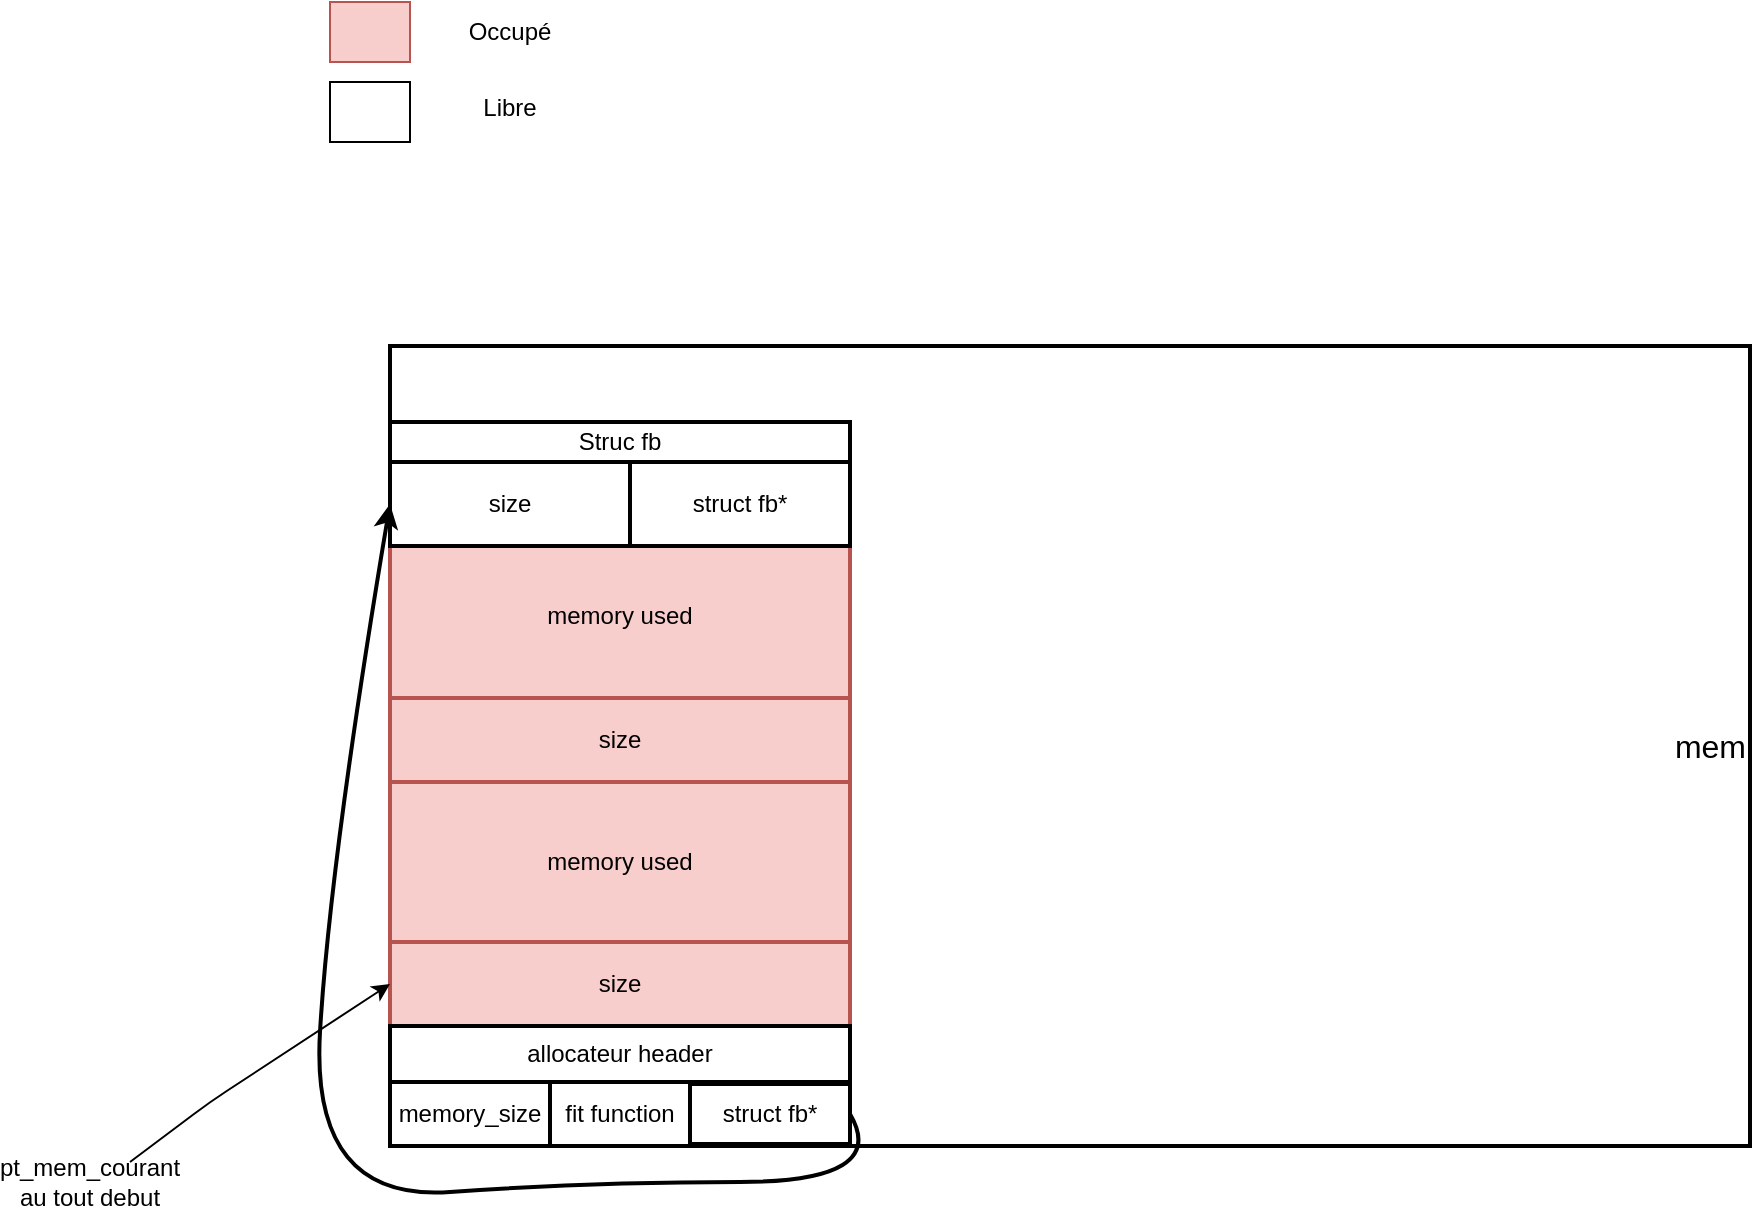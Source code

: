 <mxfile version="13.10.0" type="github">
  <diagram id="0cQq4gUdbkcnm2lJjJDK" name="Page-1">
    <mxGraphModel dx="1436" dy="963" grid="1" gridSize="10" guides="1" tooltips="1" connect="1" arrows="1" fold="1" page="1" pageScale="1" pageWidth="827" pageHeight="1169" math="0" shadow="0">
      <root>
        <mxCell id="0" />
        <mxCell id="1" parent="0" />
        <mxCell id="V_hZlHw9w8OSEdd-2cOp-1" value="&lt;div style=&quot;font-size: 16px&quot; align=&quot;right&quot;&gt;&lt;p&gt;mem&lt;/p&gt;&lt;/div&gt;" style="rounded=0;whiteSpace=wrap;html=1;align=right;strokeWidth=2;" parent="1" vertex="1">
          <mxGeometry x="60" y="182" width="680" height="400" as="geometry" />
        </mxCell>
        <mxCell id="V_hZlHw9w8OSEdd-2cOp-23" value="" style="rounded=0;whiteSpace=wrap;html=1;strokeWidth=2;align=right;" parent="1" vertex="1">
          <mxGeometry x="60" y="522" width="230" height="60" as="geometry" />
        </mxCell>
        <mxCell id="V_hZlHw9w8OSEdd-2cOp-4" value="memory used" style="rounded=0;whiteSpace=wrap;html=1;strokeWidth=2;fillColor=#f8cecc;strokeColor=#b85450;" parent="1" vertex="1">
          <mxGeometry x="60" y="400" width="230" height="80" as="geometry" />
        </mxCell>
        <mxCell id="V_hZlHw9w8OSEdd-2cOp-5" value="size" style="rounded=0;whiteSpace=wrap;html=1;strokeWidth=2;fillColor=#f8cecc;strokeColor=#b85450;" parent="1" vertex="1">
          <mxGeometry x="60" y="480" width="230" height="42" as="geometry" />
        </mxCell>
        <mxCell id="V_hZlHw9w8OSEdd-2cOp-8" value="memory used" style="rounded=0;whiteSpace=wrap;html=1;strokeWidth=2;fillColor=#f8cecc;strokeColor=#b85450;" parent="1" vertex="1">
          <mxGeometry x="60" y="276" width="230" height="82" as="geometry" />
        </mxCell>
        <mxCell id="V_hZlHw9w8OSEdd-2cOp-9" value="size" style="rounded=0;whiteSpace=wrap;html=1;strokeWidth=2;fillColor=#f8cecc;strokeColor=#b85450;" parent="1" vertex="1">
          <mxGeometry x="60" y="358" width="230" height="42" as="geometry" />
        </mxCell>
        <mxCell id="V_hZlHw9w8OSEdd-2cOp-13" value="size" style="rounded=0;whiteSpace=wrap;html=1;strokeWidth=2;" parent="1" vertex="1">
          <mxGeometry x="60" y="240" width="120" height="42" as="geometry" />
        </mxCell>
        <mxCell id="V_hZlHw9w8OSEdd-2cOp-14" value="struct fb*" style="rounded=0;whiteSpace=wrap;html=1;strokeWidth=2;" parent="1" vertex="1">
          <mxGeometry x="180" y="240" width="110" height="42" as="geometry" />
        </mxCell>
        <mxCell id="V_hZlHw9w8OSEdd-2cOp-15" value="Struc fb" style="rounded=0;whiteSpace=wrap;html=1;strokeWidth=2;" parent="1" vertex="1">
          <mxGeometry x="60" y="220" width="230" height="20" as="geometry" />
        </mxCell>
        <mxCell id="V_hZlHw9w8OSEdd-2cOp-24" value="memory_size" style="rounded=0;whiteSpace=wrap;html=1;strokeWidth=2;" parent="1" vertex="1">
          <mxGeometry x="60" y="550" width="80" height="32" as="geometry" />
        </mxCell>
        <mxCell id="V_hZlHw9w8OSEdd-2cOp-25" value="fit function" style="rounded=0;whiteSpace=wrap;html=1;strokeWidth=2;direction=west;" parent="1" vertex="1">
          <mxGeometry x="140" y="550" width="70" height="32" as="geometry" />
        </mxCell>
        <mxCell id="V_hZlHw9w8OSEdd-2cOp-26" value="&lt;div align=&quot;right&quot;&gt;allocateur header&lt;/div&gt;" style="rounded=0;whiteSpace=wrap;html=1;strokeWidth=2;" parent="1" vertex="1">
          <mxGeometry x="60" y="522" width="230" height="28" as="geometry" />
        </mxCell>
        <mxCell id="V_hZlHw9w8OSEdd-2cOp-27" value="struct fb* " style="rounded=0;whiteSpace=wrap;html=1;strokeWidth=2;" parent="1" vertex="1">
          <mxGeometry x="210" y="551" width="80" height="30" as="geometry" />
        </mxCell>
        <mxCell id="V_hZlHw9w8OSEdd-2cOp-32" value="" style="curved=1;endArrow=classic;html=1;strokeWidth=2;entryX=0;entryY=0.5;entryDx=0;entryDy=0;exitX=1;exitY=0.5;exitDx=0;exitDy=0;" parent="1" source="V_hZlHw9w8OSEdd-2cOp-27" target="V_hZlHw9w8OSEdd-2cOp-13" edge="1">
          <mxGeometry width="50" height="50" relative="1" as="geometry">
            <mxPoint x="300" y="570" as="sourcePoint" />
            <mxPoint x="340" y="527" as="targetPoint" />
            <Array as="points">
              <mxPoint x="310" y="600" />
              <mxPoint x="160" y="600" />
              <mxPoint x="20" y="610" />
              <mxPoint x="30" y="440" />
            </Array>
          </mxGeometry>
        </mxCell>
        <mxCell id="c9OdprKjurg87EtNNjb5-1" value="" style="rounded=0;whiteSpace=wrap;html=1;fillColor=#f8cecc;strokeColor=#b85450;" vertex="1" parent="1">
          <mxGeometry x="30" y="10" width="40" height="30" as="geometry" />
        </mxCell>
        <mxCell id="c9OdprKjurg87EtNNjb5-2" value="Occupé" style="text;html=1;strokeColor=none;fillColor=none;align=center;verticalAlign=middle;whiteSpace=wrap;rounded=0;" vertex="1" parent="1">
          <mxGeometry x="80" y="10" width="80" height="30" as="geometry" />
        </mxCell>
        <mxCell id="c9OdprKjurg87EtNNjb5-4" value="" style="rounded=0;whiteSpace=wrap;html=1;" vertex="1" parent="1">
          <mxGeometry x="30" y="50" width="40" height="30" as="geometry" />
        </mxCell>
        <mxCell id="c9OdprKjurg87EtNNjb5-5" value="Libre" style="text;html=1;strokeColor=none;fillColor=none;align=center;verticalAlign=middle;whiteSpace=wrap;rounded=0;" vertex="1" parent="1">
          <mxGeometry x="90" y="45" width="60" height="35" as="geometry" />
        </mxCell>
        <mxCell id="c9OdprKjurg87EtNNjb5-7" value="" style="endArrow=classic;html=1;entryX=0;entryY=0.5;entryDx=0;entryDy=0;" edge="1" parent="1" target="V_hZlHw9w8OSEdd-2cOp-5">
          <mxGeometry width="50" height="50" relative="1" as="geometry">
            <mxPoint x="-70" y="590" as="sourcePoint" />
            <mxPoint x="130" y="330" as="targetPoint" />
            <Array as="points">
              <mxPoint x="-30" y="560" />
            </Array>
          </mxGeometry>
        </mxCell>
        <mxCell id="c9OdprKjurg87EtNNjb5-8" value="&lt;div&gt;pt_mem_courant&lt;/div&gt;&lt;div&gt;au tout debut&lt;/div&gt;" style="text;html=1;strokeColor=none;fillColor=none;align=center;verticalAlign=middle;whiteSpace=wrap;rounded=0;" vertex="1" parent="1">
          <mxGeometry x="-110" y="590" width="40" height="20" as="geometry" />
        </mxCell>
      </root>
    </mxGraphModel>
  </diagram>
</mxfile>
